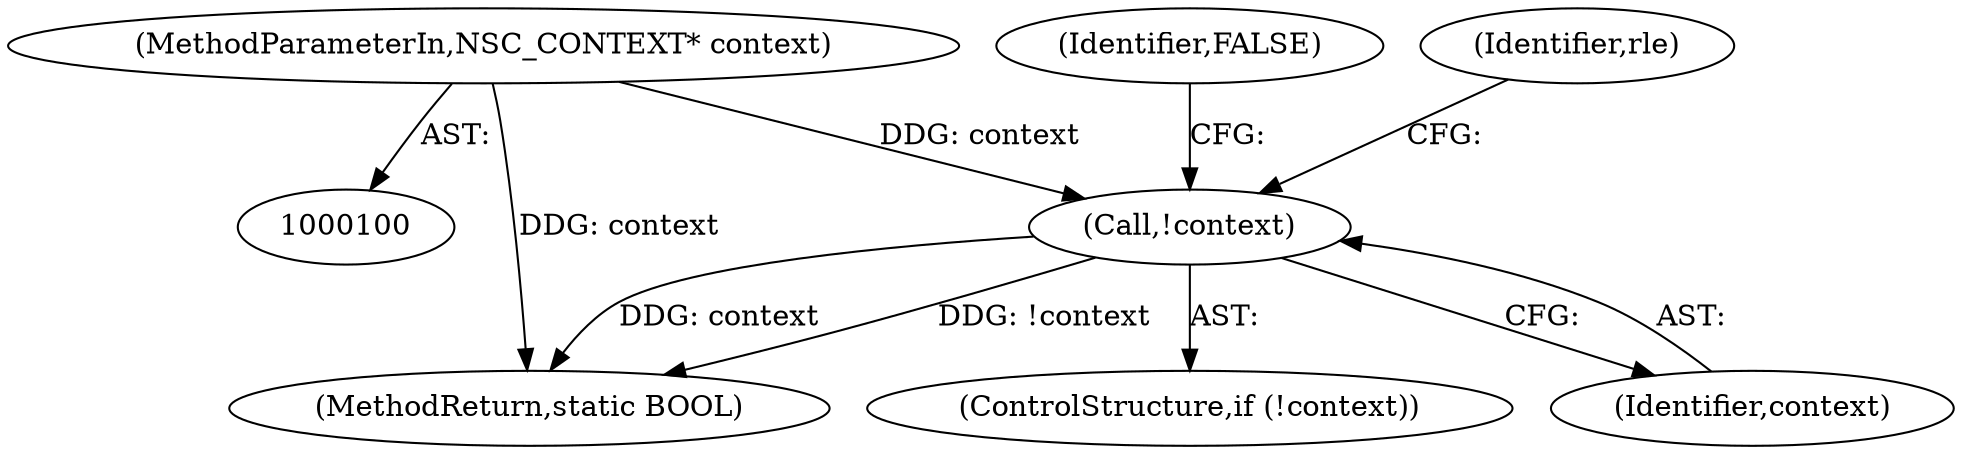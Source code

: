 digraph "0_FreeRDP_d1112c279bd1a327e8e4d0b5f371458bf2579659_2@pointer" {
"1000101" [label="(MethodParameterIn,NSC_CONTEXT* context)"];
"1000108" [label="(Call,!context)"];
"1000218" [label="(MethodReturn,static BOOL)"];
"1000108" [label="(Call,!context)"];
"1000107" [label="(ControlStructure,if (!context))"];
"1000109" [label="(Identifier,context)"];
"1000111" [label="(Identifier,FALSE)"];
"1000113" [label="(Identifier,rle)"];
"1000101" [label="(MethodParameterIn,NSC_CONTEXT* context)"];
"1000101" -> "1000100"  [label="AST: "];
"1000101" -> "1000218"  [label="DDG: context"];
"1000101" -> "1000108"  [label="DDG: context"];
"1000108" -> "1000107"  [label="AST: "];
"1000108" -> "1000109"  [label="CFG: "];
"1000109" -> "1000108"  [label="AST: "];
"1000111" -> "1000108"  [label="CFG: "];
"1000113" -> "1000108"  [label="CFG: "];
"1000108" -> "1000218"  [label="DDG: !context"];
"1000108" -> "1000218"  [label="DDG: context"];
}
